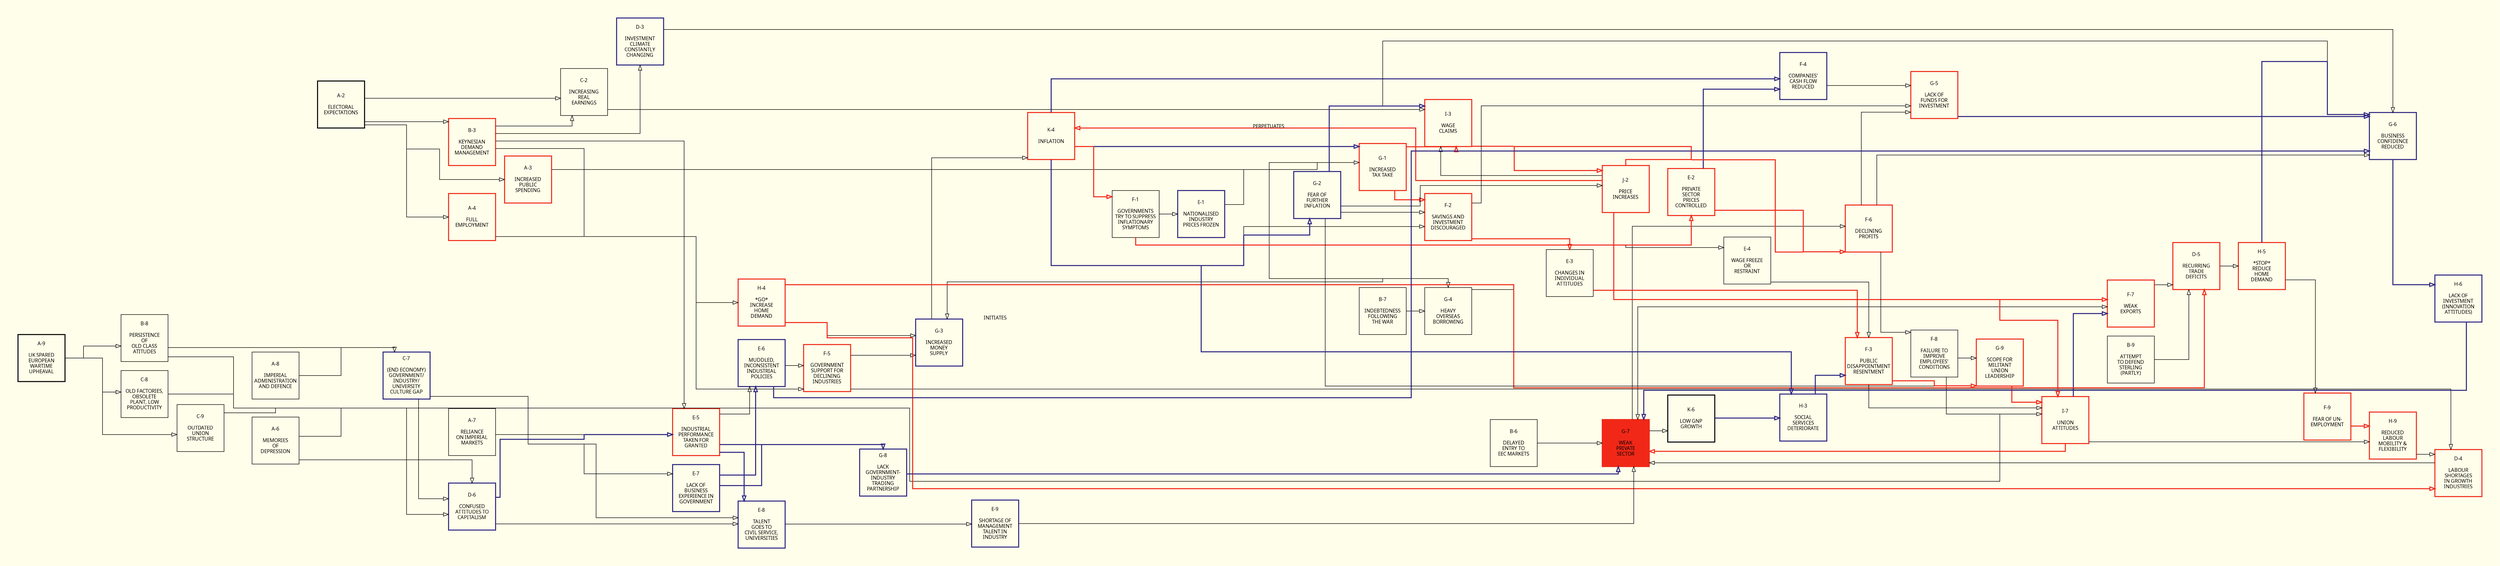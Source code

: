 # http://www.graphviz.org/content/cluster

digraph wiring_diagram {
    pad=0.5
    bgcolor= "#FFFEEA"
    rankdir=LR
    splines=ortho
    concentrate=true
    #layout=neato
    
    node [
      shape=square
      color=black
      fontname=Futura
      fontsize=10
      margin=.1
      width=1.3
      height=1.3
      fixedsize=true
    ]
    edge [
      arrowhead=empty
      fontname="Futura"
      fontsize=10
    ]
    
    # Edges
    "A-8" -> x [dir=none]
    x -> "C-7"
    "B-8" -> x [dir=none]
    x -> "C-7"
    "A-9" -> x2 [dir=none]
    x2 -> "B-8"
    x2 -> x3 [dir=none]
    x3 -> "C-8"
    x3 -> "C-9"
    "A-7" -> x4 [dir=none]
    "D-6" -> x4 [dir=none, color="#2D2682", style="bold"]
    x4 -> "E-5" [color="#2D2682", style="bold"]
    "B-8" -> x5 [dir=none]
    "C-8" -> x5 [dir=none]
    x5 -> x6 [dir=none]
    "C-9" -> x6 [dir=none]
    "A-6" -> x7 [dir=none]
    x6 -> x7 [dir=none]
    x7 -> x8 [dir=none]
    x8 -> "D-6"
    "F-8" -> x9 [dir=none]
    x8 -> x9 [dir=none]
    x9 -> "I-7"
    "C-2" -> "I-3"
    "A-2" -> x10 [dir=none]
    x10 -> "A-3"
    x10 -> "A-4"
    "A-2" -> "B-3"
    "B-3" -> "C-2"
    "A-2" -> "C-2"
    "A-3" -> x11 [dir=none]
    "E-1" -> x11 [dir=none]
    x11 -> x12 [dir=none]
    x12 -> "G-1"
    x12 -> x13 [dir=none]
    x13 -> "G-3"
    x13 -> "G-4"
    "B-3" -> "D-3"
    "A-6" -> "D-6"
    "A-4" -> x14 [dir=none]
    "B-3" -> x14 [dir=none]
    x14 -> x15 [dir=none]
    x15 -> "F-5"
    x15 -> "H-4"
    "B-3" -> "E-5"
    "B-6" -> "G-7"
    "B-7" -> "G-4"
    "B-9" -> "D-5"
    "C-7" -> "D-6"
    "C-7" -> x16 [dir=none]
    x16 -> "E-7"
    x16 -> "E-8"
    "D-3" -> "G-6"
    "H-4" -> x17 [dir=none, color="#F12818", style="bold"]
    x17 -> "G-3"
    x17 -> "D-4" [color="#F12818", style="bold"]
    "F-5" -> "D-4"
    "H-4" -> x24 [dir=none, color="#F12818", style="bold"]
    "G-4" -> x24 [dir=none]
    x24 -> "D-5" [color="#F12818", style="bold"]
    "D-4" -> "G-7"
    "H-9" -> "D-4"
    "F-7" -> "D-5"
    "D-5" -> "H-5"
    "D-6" -> "E-8"
    "F-1" -> "E-1"
    "F-1" -> x18 [dir=none, color="#F12818", style="bold"]
    x18 -> "E-2" [color="#F12818", style="bold"]
    x18 -> "E-4"
    "I-3" -> x19 [dir=none, color="#F12818", style="bold"]
    x19 -> "J-2" [color="#F12818", style="bold"]
    x19 -> x20 [dir=none, color="#F12818", style="bold"]
    "J-2" -> x20 [dir=none, color="#F12818", style="bold"]
    x20 -> x21 [dir=none, color="#F12818", style="bold"]
    "E-2" -> x21 [dir=none, color="#F12818", style="bold"]
    x21 -> "F-6" [color="#F12818", style="bold"]
    "E-2" -> "F-4" [color="#2D2682", style="bold"]
    "F-2" -> "E-3" [color="#F12818", style="bold"]
    "E-3" -> "F-3" [color="#F12818", style="bold"]
    "E-4" -> "F-3"
    "E-5" -> "E-8" [color="#2D2682", style="bold"]
    "E-5" -> "E-6"
    "E-6" -> "F-5"
    "E-5" -> x22 [dir=none, color="#2D2682", style="bold"]
    "E-7" -> x22 [dir=none, color="#2D2682", style="bold"]
    x22 -> "G-8" [color="#2D2682", style="bold"]
    "E-6" -> "G-6" [color="#2D2682", style="bold"]
    "E-7" -> "E-6" [color="#2D2682", style="bold"]
    "E-8" -> "E-9"
    "E-9" -> "G-7"
    "F-2" -> "G-5"
    "F-3" -> x23 [dir=none, color="#F12818", style="bold"]
    "G-2" -> x23 [dir=none]
    x23 -> "G-9" [color="#F12818", style="bold"]
    "F-3" -> "I-7"
    "F-4" -> "G-5"
    "K-4" -> "F-4" [color="#2D2682", style="bold"]
    "F-5" -> "G-3"
    "F-6" -> "G-5"
    "F-6" -> "G-6"
    "I-7" -> "F-7" [color="#2D2682", style="bold"]
    "F-6" -> "F-8"
    "F-7" -> "G-7"
    "F-8" -> "G-9"
    "F-9" -> "H-9" [color="#F12818", style="bold"]
    "G-9" -> "I-7" [color="#F12818", style="bold"]
    "G-8" -> "G-7" [color="#2D2682", style="bold"]
    "G-6" -> "H-6" [color="#2D2682", style="bold"]
    "G-5" -> "G-6" [color="#2D2682", style="bold"]
    "G-3" -> "K-4" [label="INITIATES"]
    "G-2" -> "F-2"
    "G-2" -> "J-2"
    "G-2" -> x25 [dir=none, color="#2D2682", style="bold"]
    x25 -> "I-3" [color="#2D2682", style="bold"]
    x25 -> x26 [dir=none]
    "H-5" -> x26 [dir=none, color="#2D2682", style="bold"]
    x26 -> "G-6" [color="#2D2682", style="bold"]
    "G-1" -> "F-2" [color="#F12818", style="bold"]
    "G-1" -> "I-3" [color="#F12818", style="bold"]
    "J-2" -> x27 [dir=none, color="#F12818", style="bold"]
    x27 -> "I-7" [color="#F12818", style="bold"]
    x27 -> "F-7" [color="#F12818", style="bold"]
    "H-3" -> "F-3" [color="#2D2682", style="bold"]
    "H-5" -> "F-9"
    "H-6" -> "G-7" [color="#2D2682", style="bold"]
    "G-7" -> "F-7"
    "I-7" -> "G-7" [color="#F12818", style="bold"]
    "I-7" -> "H-9"
    "J-2" -> "I-3"
    "J-2" -> "K-4" [color="#F12818", style="bold", label="PERPETUATES"]
    "K-4" -> x28 [dir=none, color="#F12818", style="bold"]
    x28 -> "G-1" [color="#2D2682", style="bold"]
    x28 -> "F-1" [color="#F12818", style="bold"]
    "K-4" -> x29 [dir=none, color="#2D2682", style="bold"]
    x29 -> "H-3" [color="#2D2682", style="bold"]
    x29 -> x30 [dir=none, color="#2D2682", style="bold"]
    x30 -> "G-2" [color="#2D2682", style="bold"]
    x30 -> "F-2"
    "K-6" -> "H-3" [color="#2D2682", style="bold"]
    "G-7" -> "F-6"
    "G-7" -> "K-6"
    
    # Nodes
    x, x2, x3, x4, x5, x6, x7, x8, x9, x10, x11, x12, x13, x14, x15, x16, x17, x18, x19, x20, x21, x22, x23, x24, x25, x26, x27, x28, x29, x30 [dir=none, shape=point, style=invis, width=0, height=0, margin=0]
    "A-2" [label="A-2\n\nELECTORAL\nEXPECTATIONS", style="bold"]
    "A-3" [label="A-3\n\nINCREASED\nPUBLIC\nSPENDING", color="#F12818", style="bold"]
    "A-4" [label="A-4\n\nFULL\nEMPLOYMENT", color="#F12818", style="bold"]
    "A-6" [label="A-6\n\nMEMORIES\nOF\nDEPRESSION"]
    "A-7" [label="A-7\n\nRELIANCE\nON IMPERIAL\nMARKETS"]
    "A-8" [label="A-8\n\nIMPERIAL\nADMINISTRATION\nAND DEFENCE"]
    "A-9" [label="A-9\n\nUK SPARED\nEUROPEAN\nWARTIME\nUPHEAVAL", style="bold"]
    "B-3" [label="B-3\n\nKEYNESIAN\nDEMAND\nMANAGEMENT", color="#F12818", style="bold"]
    "B-6" [label="B-6\n\nDELAYED\nENTRY TO\nEEC MARKETS"]
    "B-7" [label="B-7\n\nINDEBTEDNESS\nFOLLOWING\nTHE WAR"]
    "B-8" [label="B-8\n\nPERSISTENCE\nOF\nOLD CLASS\nATITUDES"]
    "B-9" [label="B-9\n\nATTEMPT\nTO DEFEND\nSTERLING\n(PARTLY)"]
    "C-2" [label="C-2\n\nINCREASING\nREAL\nEARNINGS"]
    "C-7" [label="C-7\n\n(END ECONOMY)\nGOVERNMENT/\nINDUSTRY/\nUNIVERSITY\nCULTURE GAP", color="#2D2682", style="bold"]
    "C-8" [label="C-8\n\nOLD FACTORIES,\nOBSOLETE\nPLANT, LOW\nPRODUCTIVITY"]
    "C-9" [label="C-9\n\nOUTDATED\nUNION\nSTRUCTURE"]
    "D-3" [label="D-3\n\nINVESTMENT\nCLIMATE\nCONSTANTLY\nCHANGING", color="#2D2682", style="bold"]
    "D-4" [label="D-4\n\nLABOUR\nSHORTAGES\nIN GROWTH\nINDUSTRIES", color="#F12818", style="bold"]
    "D-5" [label="D-5\n\nRECURRING\nTRADE\nDEFICITS", color="#F12818", style="bold"]
    "D-6" [label="D-6\n\nCONFUSED\nATTITUDES TO\nCAPITALISM", color="#2D2682", style="bold"]
    "E-1" [label="E-1\n\nNATIONALISED\nINDUSTRY\nPRICES FROZEN", color="#2D2682", style="bold"]
    "E-2" [label="E-2\n\nPRIVATE\nSECTOR\nPRICES\nCONTROLLED", color="#F12818", style="bold"]
    "E-3" [label="E-3\n\nCHANGES IN\nINDIVIDUAL\nATTITUDES"]
    "E-4" [label="E-4\n\nWAGE FREEZE\nOR\nRESTRAINT"]
    "E-5" [label="E-5\n\nINDUSTRIAL\nPERFORMANCE\nTAKEN FOR\nGRANTED", color="#F12818", style="bold"]
    "E-6" [label="E-6\n\nMUDDLED,\nINCONSISTENT\nINDUSTRIAL\nPOLICIES", color="#2D2682", style="bold"]
    "E-7" [label="E-7\n\nLACK OF\nBUSINESS\nEXPERIENCE IN\nGOVERNMENT", color="#2D2682", style="bold"]
    "E-8" [label="E-8\n\nTALENT\nGOES TO\nCIVIL SERVICE,\nUNIVERSITIES", color="#2D2682", style="bold"]
    "E-9" [label="E-9\n\nSHORTAGE OF\nMANAGEMENT\nTALENT IN\nINDUSTRY", color="#2D2682", style="bold"]
    "F-1" [label="F-1\n\nGOVERNMENTS\nTRY TO SUPPRESS\nINFLATIONARY\nSYMPTOMS"]
    "F-2" [label="F-2\n\nSAVINGS AND\nINVESTMENT\nDISCOURAGED", color="#F12818", style="bold"]
    "F-3" [label="F-3\n\nPUBLIC\nDISAPPOINTMENT\nRESENTMENT", color="#F12818", style="bold"]
    "F-4" [label="F-4\n\nCOMPANIES'\nCASH FLOW\nREDUCED", color="#2D2682", style="bold"]
    "F-5" [label="F-5\n\nGOVERNMENT\nSUPPORT FOR\nDECLINING\nINDUSTRIES", color="#F12818", style="bold"]
    "F-6" [label="F-6\n\nDECLINING\nPROFITS", color="#F12818", style="bold"]
    "F-7" [label="F-7\n\nWEAK\nEXPORTS", color="#F12818", style="bold"]
    "F-8" [label="F-8\n\nFAILURE TO\nIMPROVE\nEMPLOYEES'\nCONDITIONS"]
    "F-9" [label="F-9\n\nFEAR OF UN-\nEMPLOYMENT", color="#F12818", style="bold"]
    "G-1" [label="G-1\n\nINCREASED\nTAX TAKE", color="#F12818", style="bold"]
    "G-2" [label="G-2\n\nFEAR OF\nFURTHER\nINFLATION", color="#2D2682", style="bold"]
    "G-3" [label="G-3\n\nINCREASED\nMONEY\nSUPPLY", color="#2D2682", style="bold"]
    "G-4" [label="G-4\n\nHEAVY\nOVERSEAS\nBORROWING"]
    "G-5" [label="G-5\n\nLACK OF\nFUNDS FOR\nINVESTMENT", color="#F12818", style="bold"]
    "G-6" [label="G-6\n\nBUSINESS\nCONFIDENCE\nREDUCED", color="#2D2682", style="bold"]
    "G-7" [label="G-7\n\nWEAK\nPRIVATE\nSECTOR", color="#F12818", style="bold, filled"]
    "G-8" [label="G-8\n\nLACK\nGOVERNMENT-\nINDUSTRY\nTRADING\nPARTNERSHIP", color="#2D2682", style="bold"]
    "G-9" [label="G-9\n\nSCOPE FOR\nMILITANT\nUNION\nLEADERSHIP", color="#F12818", style="bold"]
    "H-3" [label="H-3\n\nSOCIAL\nSERVICES\nDETERIORATE", color="#2D2682", style="bold"]
    "H-4" [label="H-4\n\n*GO*\nINCREASE\nHOME\nDEMAND", color="#F12818", style="bold"]
    "H-5" [label="H-5\n\n*STOP*\nREDUCE\nHOME\nDEMAND", color="#F12818", style="bold"]
    "H-6" [label="H-6\n\nLACK OF\nINVESTMENT\n(INNOVATION\nATTITUDES)", color="#2D2682", style="bold"]
    "H-9" [label="H-9\n\nREDUCED\nLABOUR\nMOBILITY &\nFLEXIBILITY", color="#F12818", style="bold"]
    "I-3" [label="I-3\n\nWAGE\nCLAIMS", color="#F12818", style="bold"]
    "I-7" [label="I-7\n\nUNION\nATTITUDES", color="#F12818", style="bold"]
    "J-2" [label="J-2\n\nPRICE\nINCREASES", color="#F12818", style="bold"]
    "K-4" [label="K-4\n\nINFLATION", color="#F12818", style="bold"]
    "K-6" [label="K-6\n\nLOW GNP\nGROWTH", style="bold"]
}

